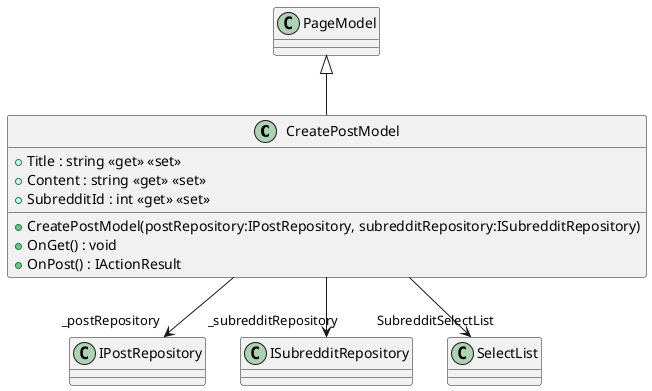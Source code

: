@startuml
class CreatePostModel {
    + CreatePostModel(postRepository:IPostRepository, subredditRepository:ISubredditRepository)
    + Title : string <<get>> <<set>>
    + Content : string <<get>> <<set>>
    + SubredditId : int <<get>> <<set>>
    + OnGet() : void
    + OnPost() : IActionResult
}
PageModel <|-- CreatePostModel
CreatePostModel --> "_postRepository" IPostRepository
CreatePostModel --> "_subredditRepository" ISubredditRepository
CreatePostModel --> "SubredditSelectList" SelectList
@enduml
